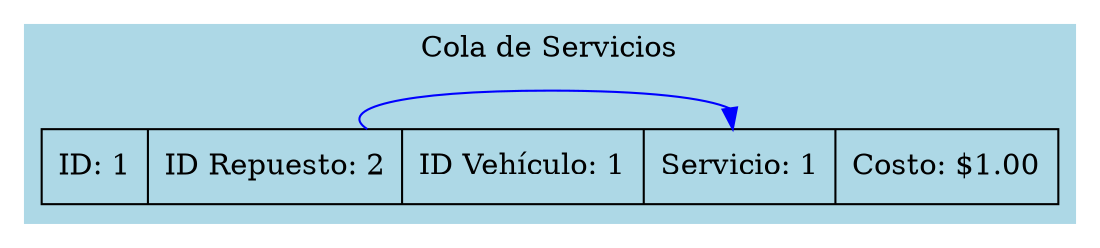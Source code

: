 digraph G {
    rankdir=LR;
    node [shape=record];
    subgraph cluster_0 {
        label = "Cola de Servicios";
        style=filled;
        color=lightblue;
        node1 [label="{{ID: 1}|{ID Repuesto: 1}|{ID Vehículo: 1}|{Servicio: 1}|{Costo: $1.00}}"];
        node1 [label="{{ID: 1}|{ID Repuesto: 2}|{ID Vehículo: 1}|{Servicio: 1}|{Costo: $1.00}}"];
        node1 -> node1 [color=blue, constraint=true];
    }
}
